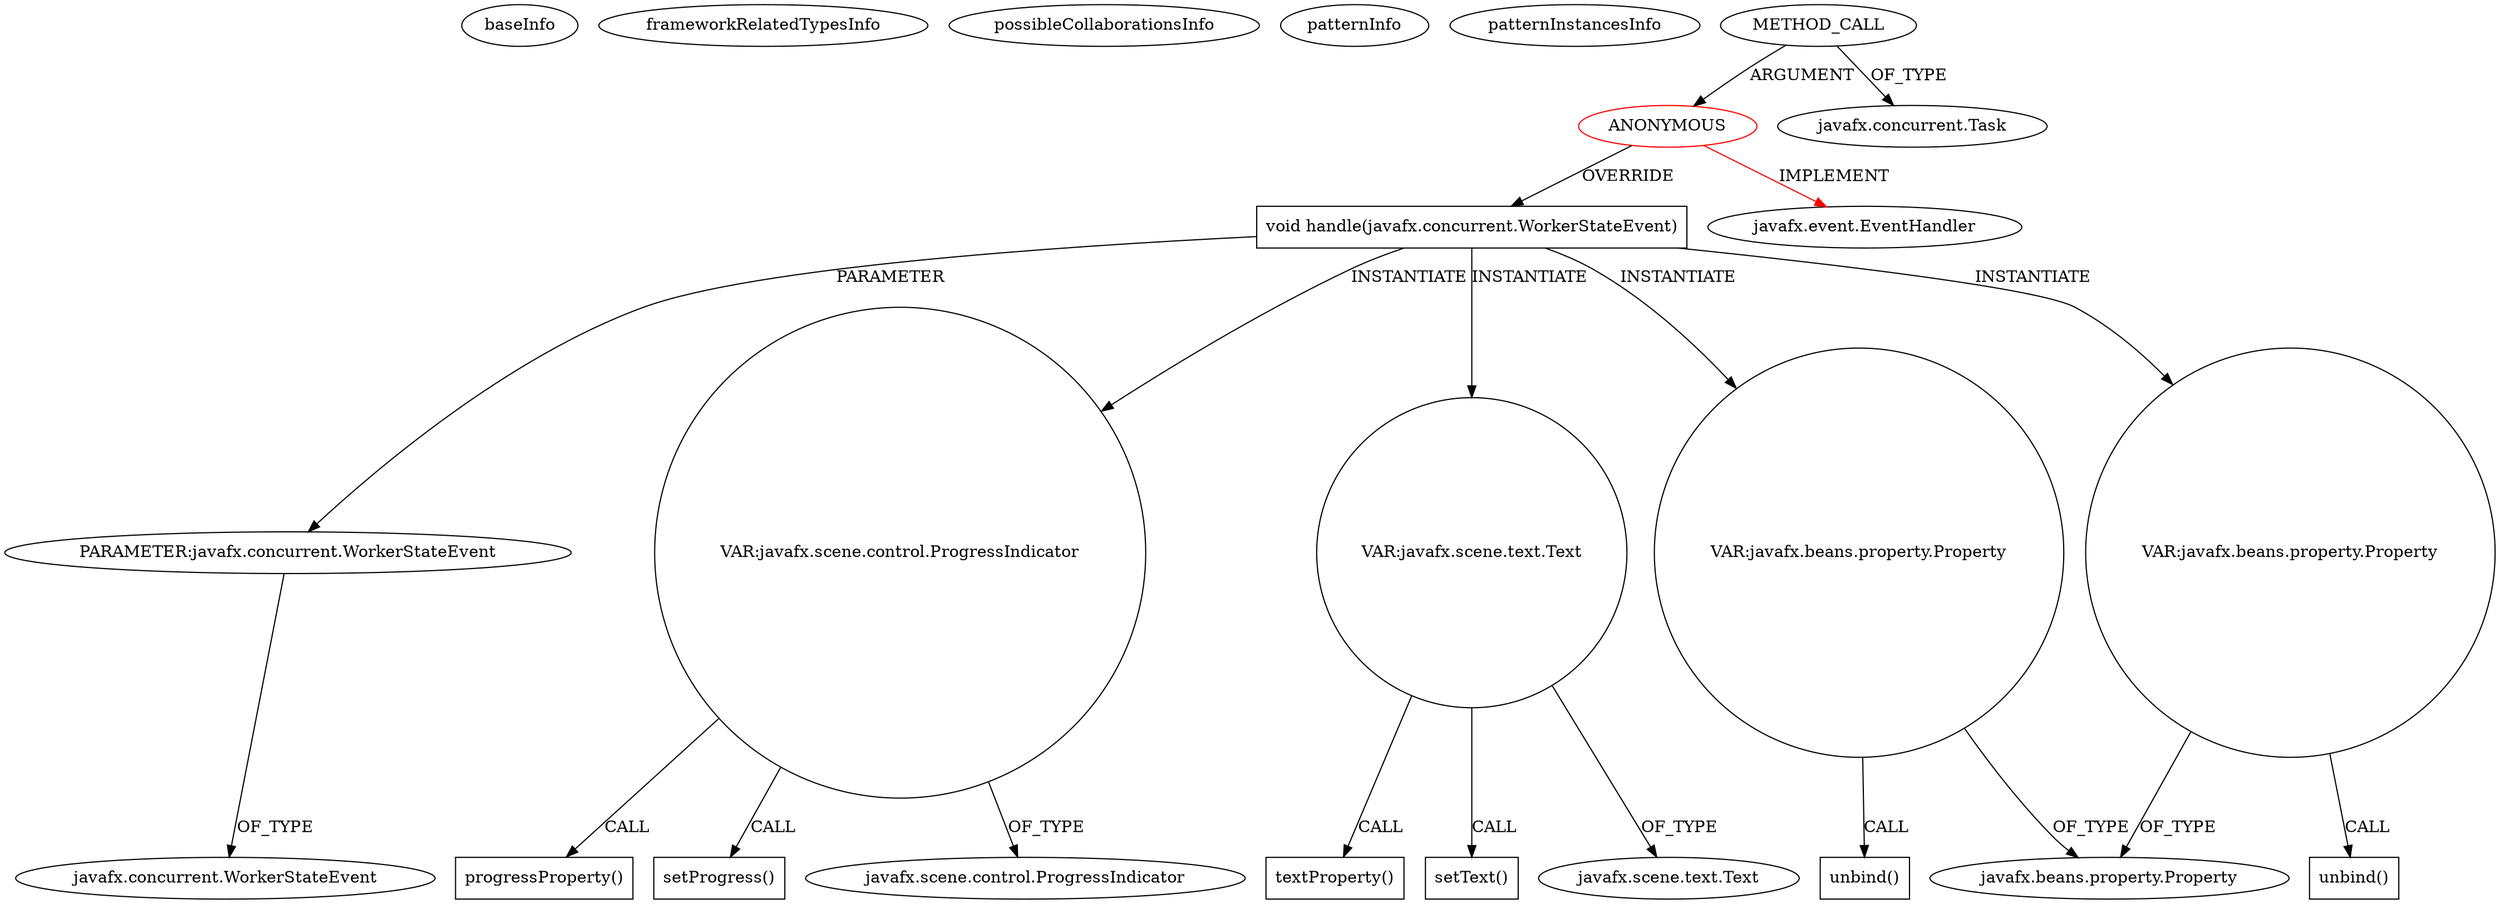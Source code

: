 digraph {
baseInfo[graphId=3289,category="pattern",isAnonymous=true,possibleRelation=false]
frameworkRelatedTypesInfo[0="javafx.event.EventHandler"]
possibleCollaborationsInfo[]
patternInfo[frequency=2.0,patternRootClient=0]
patternInstancesInfo[0="tyduptyler13-AutoCAMS-Parser~/tyduptyler13-AutoCAMS-Parser/AutoCAMS-Parser-master/src/com/myuplay/AutoCAMS/Main.java~void handle(javafx.event.ActionEvent)~4604"]
4[label="void handle(javafx.concurrent.WorkerStateEvent)",vertexType="OVERRIDING_METHOD_DECLARATION",isFrameworkType=false,shape=box]
5[label="PARAMETER:javafx.concurrent.WorkerStateEvent",vertexType="PARAMETER_DECLARATION",isFrameworkType=false]
18[label="VAR:javafx.scene.control.ProgressIndicator",vertexType="VARIABLE_EXPRESION",isFrameworkType=false,shape=circle]
22[label="setProgress()",vertexType="INSIDE_CALL",isFrameworkType=false,shape=box]
20[label="javafx.scene.control.ProgressIndicator",vertexType="FRAMEWORK_CLASS_TYPE",isFrameworkType=false]
0[label="ANONYMOUS",vertexType="ROOT_ANONYMOUS_DECLARATION",isFrameworkType=false,color=red]
2[label="METHOD_CALL",vertexType="OUTSIDE_CALL",isFrameworkType=false]
10[label="VAR:javafx.scene.text.Text",vertexType="VARIABLE_EXPRESION",isFrameworkType=false,shape=circle]
3[label="javafx.concurrent.Task",vertexType="FRAMEWORK_CLASS_TYPE",isFrameworkType=false]
15[label="VAR:javafx.beans.property.Property",vertexType="VARIABLE_EXPRESION",isFrameworkType=false,shape=circle]
9[label="javafx.beans.property.Property",vertexType="FRAMEWORK_INTERFACE_TYPE",isFrameworkType=false]
16[label="unbind()",vertexType="INSIDE_CALL",isFrameworkType=false,shape=box]
7[label="VAR:javafx.beans.property.Property",vertexType="VARIABLE_EXPRESION",isFrameworkType=false,shape=circle]
8[label="unbind()",vertexType="INSIDE_CALL",isFrameworkType=false,shape=box]
14[label="setText()",vertexType="INSIDE_CALL",isFrameworkType=false,shape=box]
12[label="javafx.scene.text.Text",vertexType="FRAMEWORK_CLASS_TYPE",isFrameworkType=false]
6[label="javafx.concurrent.WorkerStateEvent",vertexType="FRAMEWORK_CLASS_TYPE",isFrameworkType=false]
19[label="progressProperty()",vertexType="INSIDE_CALL",isFrameworkType=false,shape=box]
1[label="javafx.event.EventHandler",vertexType="FRAMEWORK_INTERFACE_TYPE",isFrameworkType=false]
11[label="textProperty()",vertexType="INSIDE_CALL",isFrameworkType=false,shape=box]
18->22[label="CALL"]
0->1[label="IMPLEMENT",color=red]
4->18[label="INSTANTIATE"]
15->9[label="OF_TYPE"]
4->15[label="INSTANTIATE"]
4->5[label="PARAMETER"]
7->9[label="OF_TYPE"]
7->8[label="CALL"]
10->14[label="CALL"]
18->20[label="OF_TYPE"]
4->7[label="INSTANTIATE"]
10->12[label="OF_TYPE"]
2->3[label="OF_TYPE"]
4->10[label="INSTANTIATE"]
0->4[label="OVERRIDE"]
15->16[label="CALL"]
10->11[label="CALL"]
5->6[label="OF_TYPE"]
18->19[label="CALL"]
2->0[label="ARGUMENT"]
}
